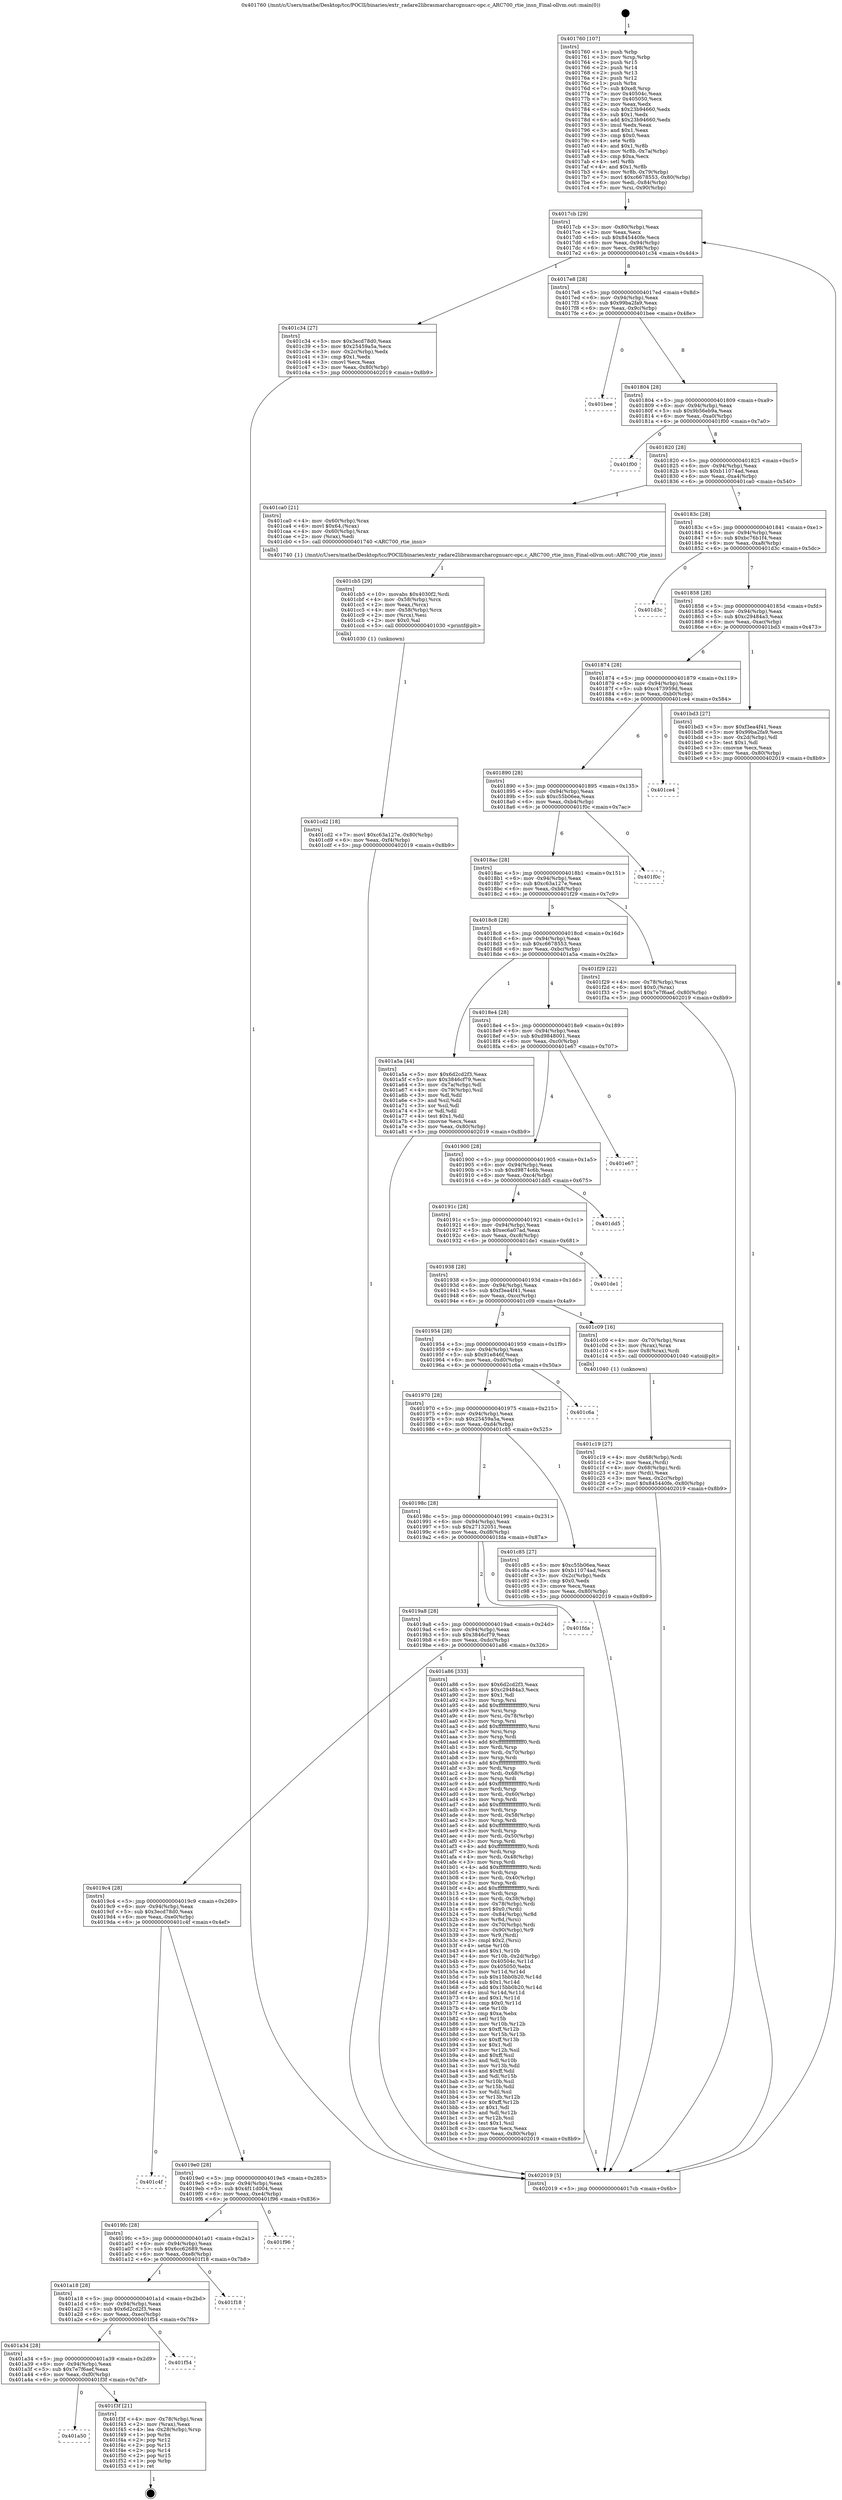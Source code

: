 digraph "0x401760" {
  label = "0x401760 (/mnt/c/Users/mathe/Desktop/tcc/POCII/binaries/extr_radare2librasmarcharcgnuarc-opc.c_ARC700_rtie_insn_Final-ollvm.out::main(0))"
  labelloc = "t"
  node[shape=record]

  Entry [label="",width=0.3,height=0.3,shape=circle,fillcolor=black,style=filled]
  "0x4017cb" [label="{
     0x4017cb [29]\l
     | [instrs]\l
     &nbsp;&nbsp;0x4017cb \<+3\>: mov -0x80(%rbp),%eax\l
     &nbsp;&nbsp;0x4017ce \<+2\>: mov %eax,%ecx\l
     &nbsp;&nbsp;0x4017d0 \<+6\>: sub $0x845440fe,%ecx\l
     &nbsp;&nbsp;0x4017d6 \<+6\>: mov %eax,-0x94(%rbp)\l
     &nbsp;&nbsp;0x4017dc \<+6\>: mov %ecx,-0x98(%rbp)\l
     &nbsp;&nbsp;0x4017e2 \<+6\>: je 0000000000401c34 \<main+0x4d4\>\l
  }"]
  "0x401c34" [label="{
     0x401c34 [27]\l
     | [instrs]\l
     &nbsp;&nbsp;0x401c34 \<+5\>: mov $0x3ecd78d0,%eax\l
     &nbsp;&nbsp;0x401c39 \<+5\>: mov $0x25459a5a,%ecx\l
     &nbsp;&nbsp;0x401c3e \<+3\>: mov -0x2c(%rbp),%edx\l
     &nbsp;&nbsp;0x401c41 \<+3\>: cmp $0x1,%edx\l
     &nbsp;&nbsp;0x401c44 \<+3\>: cmovl %ecx,%eax\l
     &nbsp;&nbsp;0x401c47 \<+3\>: mov %eax,-0x80(%rbp)\l
     &nbsp;&nbsp;0x401c4a \<+5\>: jmp 0000000000402019 \<main+0x8b9\>\l
  }"]
  "0x4017e8" [label="{
     0x4017e8 [28]\l
     | [instrs]\l
     &nbsp;&nbsp;0x4017e8 \<+5\>: jmp 00000000004017ed \<main+0x8d\>\l
     &nbsp;&nbsp;0x4017ed \<+6\>: mov -0x94(%rbp),%eax\l
     &nbsp;&nbsp;0x4017f3 \<+5\>: sub $0x99ba2fa9,%eax\l
     &nbsp;&nbsp;0x4017f8 \<+6\>: mov %eax,-0x9c(%rbp)\l
     &nbsp;&nbsp;0x4017fe \<+6\>: je 0000000000401bee \<main+0x48e\>\l
  }"]
  Exit [label="",width=0.3,height=0.3,shape=circle,fillcolor=black,style=filled,peripheries=2]
  "0x401bee" [label="{
     0x401bee\l
  }", style=dashed]
  "0x401804" [label="{
     0x401804 [28]\l
     | [instrs]\l
     &nbsp;&nbsp;0x401804 \<+5\>: jmp 0000000000401809 \<main+0xa9\>\l
     &nbsp;&nbsp;0x401809 \<+6\>: mov -0x94(%rbp),%eax\l
     &nbsp;&nbsp;0x40180f \<+5\>: sub $0x9b56eb9a,%eax\l
     &nbsp;&nbsp;0x401814 \<+6\>: mov %eax,-0xa0(%rbp)\l
     &nbsp;&nbsp;0x40181a \<+6\>: je 0000000000401f00 \<main+0x7a0\>\l
  }"]
  "0x401a50" [label="{
     0x401a50\l
  }", style=dashed]
  "0x401f00" [label="{
     0x401f00\l
  }", style=dashed]
  "0x401820" [label="{
     0x401820 [28]\l
     | [instrs]\l
     &nbsp;&nbsp;0x401820 \<+5\>: jmp 0000000000401825 \<main+0xc5\>\l
     &nbsp;&nbsp;0x401825 \<+6\>: mov -0x94(%rbp),%eax\l
     &nbsp;&nbsp;0x40182b \<+5\>: sub $0xb11074ad,%eax\l
     &nbsp;&nbsp;0x401830 \<+6\>: mov %eax,-0xa4(%rbp)\l
     &nbsp;&nbsp;0x401836 \<+6\>: je 0000000000401ca0 \<main+0x540\>\l
  }"]
  "0x401f3f" [label="{
     0x401f3f [21]\l
     | [instrs]\l
     &nbsp;&nbsp;0x401f3f \<+4\>: mov -0x78(%rbp),%rax\l
     &nbsp;&nbsp;0x401f43 \<+2\>: mov (%rax),%eax\l
     &nbsp;&nbsp;0x401f45 \<+4\>: lea -0x28(%rbp),%rsp\l
     &nbsp;&nbsp;0x401f49 \<+1\>: pop %rbx\l
     &nbsp;&nbsp;0x401f4a \<+2\>: pop %r12\l
     &nbsp;&nbsp;0x401f4c \<+2\>: pop %r13\l
     &nbsp;&nbsp;0x401f4e \<+2\>: pop %r14\l
     &nbsp;&nbsp;0x401f50 \<+2\>: pop %r15\l
     &nbsp;&nbsp;0x401f52 \<+1\>: pop %rbp\l
     &nbsp;&nbsp;0x401f53 \<+1\>: ret\l
  }"]
  "0x401ca0" [label="{
     0x401ca0 [21]\l
     | [instrs]\l
     &nbsp;&nbsp;0x401ca0 \<+4\>: mov -0x60(%rbp),%rax\l
     &nbsp;&nbsp;0x401ca4 \<+6\>: movl $0x64,(%rax)\l
     &nbsp;&nbsp;0x401caa \<+4\>: mov -0x60(%rbp),%rax\l
     &nbsp;&nbsp;0x401cae \<+2\>: mov (%rax),%edi\l
     &nbsp;&nbsp;0x401cb0 \<+5\>: call 0000000000401740 \<ARC700_rtie_insn\>\l
     | [calls]\l
     &nbsp;&nbsp;0x401740 \{1\} (/mnt/c/Users/mathe/Desktop/tcc/POCII/binaries/extr_radare2librasmarcharcgnuarc-opc.c_ARC700_rtie_insn_Final-ollvm.out::ARC700_rtie_insn)\l
  }"]
  "0x40183c" [label="{
     0x40183c [28]\l
     | [instrs]\l
     &nbsp;&nbsp;0x40183c \<+5\>: jmp 0000000000401841 \<main+0xe1\>\l
     &nbsp;&nbsp;0x401841 \<+6\>: mov -0x94(%rbp),%eax\l
     &nbsp;&nbsp;0x401847 \<+5\>: sub $0xbc76b1f4,%eax\l
     &nbsp;&nbsp;0x40184c \<+6\>: mov %eax,-0xa8(%rbp)\l
     &nbsp;&nbsp;0x401852 \<+6\>: je 0000000000401d3c \<main+0x5dc\>\l
  }"]
  "0x401a34" [label="{
     0x401a34 [28]\l
     | [instrs]\l
     &nbsp;&nbsp;0x401a34 \<+5\>: jmp 0000000000401a39 \<main+0x2d9\>\l
     &nbsp;&nbsp;0x401a39 \<+6\>: mov -0x94(%rbp),%eax\l
     &nbsp;&nbsp;0x401a3f \<+5\>: sub $0x7e7f6aef,%eax\l
     &nbsp;&nbsp;0x401a44 \<+6\>: mov %eax,-0xf0(%rbp)\l
     &nbsp;&nbsp;0x401a4a \<+6\>: je 0000000000401f3f \<main+0x7df\>\l
  }"]
  "0x401d3c" [label="{
     0x401d3c\l
  }", style=dashed]
  "0x401858" [label="{
     0x401858 [28]\l
     | [instrs]\l
     &nbsp;&nbsp;0x401858 \<+5\>: jmp 000000000040185d \<main+0xfd\>\l
     &nbsp;&nbsp;0x40185d \<+6\>: mov -0x94(%rbp),%eax\l
     &nbsp;&nbsp;0x401863 \<+5\>: sub $0xc29484a3,%eax\l
     &nbsp;&nbsp;0x401868 \<+6\>: mov %eax,-0xac(%rbp)\l
     &nbsp;&nbsp;0x40186e \<+6\>: je 0000000000401bd3 \<main+0x473\>\l
  }"]
  "0x401f54" [label="{
     0x401f54\l
  }", style=dashed]
  "0x401bd3" [label="{
     0x401bd3 [27]\l
     | [instrs]\l
     &nbsp;&nbsp;0x401bd3 \<+5\>: mov $0xf3ea4f41,%eax\l
     &nbsp;&nbsp;0x401bd8 \<+5\>: mov $0x99ba2fa9,%ecx\l
     &nbsp;&nbsp;0x401bdd \<+3\>: mov -0x2d(%rbp),%dl\l
     &nbsp;&nbsp;0x401be0 \<+3\>: test $0x1,%dl\l
     &nbsp;&nbsp;0x401be3 \<+3\>: cmovne %ecx,%eax\l
     &nbsp;&nbsp;0x401be6 \<+3\>: mov %eax,-0x80(%rbp)\l
     &nbsp;&nbsp;0x401be9 \<+5\>: jmp 0000000000402019 \<main+0x8b9\>\l
  }"]
  "0x401874" [label="{
     0x401874 [28]\l
     | [instrs]\l
     &nbsp;&nbsp;0x401874 \<+5\>: jmp 0000000000401879 \<main+0x119\>\l
     &nbsp;&nbsp;0x401879 \<+6\>: mov -0x94(%rbp),%eax\l
     &nbsp;&nbsp;0x40187f \<+5\>: sub $0xc473959d,%eax\l
     &nbsp;&nbsp;0x401884 \<+6\>: mov %eax,-0xb0(%rbp)\l
     &nbsp;&nbsp;0x40188a \<+6\>: je 0000000000401ce4 \<main+0x584\>\l
  }"]
  "0x401a18" [label="{
     0x401a18 [28]\l
     | [instrs]\l
     &nbsp;&nbsp;0x401a18 \<+5\>: jmp 0000000000401a1d \<main+0x2bd\>\l
     &nbsp;&nbsp;0x401a1d \<+6\>: mov -0x94(%rbp),%eax\l
     &nbsp;&nbsp;0x401a23 \<+5\>: sub $0x6d2cd2f3,%eax\l
     &nbsp;&nbsp;0x401a28 \<+6\>: mov %eax,-0xec(%rbp)\l
     &nbsp;&nbsp;0x401a2e \<+6\>: je 0000000000401f54 \<main+0x7f4\>\l
  }"]
  "0x401ce4" [label="{
     0x401ce4\l
  }", style=dashed]
  "0x401890" [label="{
     0x401890 [28]\l
     | [instrs]\l
     &nbsp;&nbsp;0x401890 \<+5\>: jmp 0000000000401895 \<main+0x135\>\l
     &nbsp;&nbsp;0x401895 \<+6\>: mov -0x94(%rbp),%eax\l
     &nbsp;&nbsp;0x40189b \<+5\>: sub $0xc55b06ea,%eax\l
     &nbsp;&nbsp;0x4018a0 \<+6\>: mov %eax,-0xb4(%rbp)\l
     &nbsp;&nbsp;0x4018a6 \<+6\>: je 0000000000401f0c \<main+0x7ac\>\l
  }"]
  "0x401f18" [label="{
     0x401f18\l
  }", style=dashed]
  "0x401f0c" [label="{
     0x401f0c\l
  }", style=dashed]
  "0x4018ac" [label="{
     0x4018ac [28]\l
     | [instrs]\l
     &nbsp;&nbsp;0x4018ac \<+5\>: jmp 00000000004018b1 \<main+0x151\>\l
     &nbsp;&nbsp;0x4018b1 \<+6\>: mov -0x94(%rbp),%eax\l
     &nbsp;&nbsp;0x4018b7 \<+5\>: sub $0xc63a127e,%eax\l
     &nbsp;&nbsp;0x4018bc \<+6\>: mov %eax,-0xb8(%rbp)\l
     &nbsp;&nbsp;0x4018c2 \<+6\>: je 0000000000401f29 \<main+0x7c9\>\l
  }"]
  "0x4019fc" [label="{
     0x4019fc [28]\l
     | [instrs]\l
     &nbsp;&nbsp;0x4019fc \<+5\>: jmp 0000000000401a01 \<main+0x2a1\>\l
     &nbsp;&nbsp;0x401a01 \<+6\>: mov -0x94(%rbp),%eax\l
     &nbsp;&nbsp;0x401a07 \<+5\>: sub $0x6cc62689,%eax\l
     &nbsp;&nbsp;0x401a0c \<+6\>: mov %eax,-0xe8(%rbp)\l
     &nbsp;&nbsp;0x401a12 \<+6\>: je 0000000000401f18 \<main+0x7b8\>\l
  }"]
  "0x401f29" [label="{
     0x401f29 [22]\l
     | [instrs]\l
     &nbsp;&nbsp;0x401f29 \<+4\>: mov -0x78(%rbp),%rax\l
     &nbsp;&nbsp;0x401f2d \<+6\>: movl $0x0,(%rax)\l
     &nbsp;&nbsp;0x401f33 \<+7\>: movl $0x7e7f6aef,-0x80(%rbp)\l
     &nbsp;&nbsp;0x401f3a \<+5\>: jmp 0000000000402019 \<main+0x8b9\>\l
  }"]
  "0x4018c8" [label="{
     0x4018c8 [28]\l
     | [instrs]\l
     &nbsp;&nbsp;0x4018c8 \<+5\>: jmp 00000000004018cd \<main+0x16d\>\l
     &nbsp;&nbsp;0x4018cd \<+6\>: mov -0x94(%rbp),%eax\l
     &nbsp;&nbsp;0x4018d3 \<+5\>: sub $0xc6678553,%eax\l
     &nbsp;&nbsp;0x4018d8 \<+6\>: mov %eax,-0xbc(%rbp)\l
     &nbsp;&nbsp;0x4018de \<+6\>: je 0000000000401a5a \<main+0x2fa\>\l
  }"]
  "0x401f96" [label="{
     0x401f96\l
  }", style=dashed]
  "0x401a5a" [label="{
     0x401a5a [44]\l
     | [instrs]\l
     &nbsp;&nbsp;0x401a5a \<+5\>: mov $0x6d2cd2f3,%eax\l
     &nbsp;&nbsp;0x401a5f \<+5\>: mov $0x3846cf79,%ecx\l
     &nbsp;&nbsp;0x401a64 \<+3\>: mov -0x7a(%rbp),%dl\l
     &nbsp;&nbsp;0x401a67 \<+4\>: mov -0x79(%rbp),%sil\l
     &nbsp;&nbsp;0x401a6b \<+3\>: mov %dl,%dil\l
     &nbsp;&nbsp;0x401a6e \<+3\>: and %sil,%dil\l
     &nbsp;&nbsp;0x401a71 \<+3\>: xor %sil,%dl\l
     &nbsp;&nbsp;0x401a74 \<+3\>: or %dl,%dil\l
     &nbsp;&nbsp;0x401a77 \<+4\>: test $0x1,%dil\l
     &nbsp;&nbsp;0x401a7b \<+3\>: cmovne %ecx,%eax\l
     &nbsp;&nbsp;0x401a7e \<+3\>: mov %eax,-0x80(%rbp)\l
     &nbsp;&nbsp;0x401a81 \<+5\>: jmp 0000000000402019 \<main+0x8b9\>\l
  }"]
  "0x4018e4" [label="{
     0x4018e4 [28]\l
     | [instrs]\l
     &nbsp;&nbsp;0x4018e4 \<+5\>: jmp 00000000004018e9 \<main+0x189\>\l
     &nbsp;&nbsp;0x4018e9 \<+6\>: mov -0x94(%rbp),%eax\l
     &nbsp;&nbsp;0x4018ef \<+5\>: sub $0xd9848001,%eax\l
     &nbsp;&nbsp;0x4018f4 \<+6\>: mov %eax,-0xc0(%rbp)\l
     &nbsp;&nbsp;0x4018fa \<+6\>: je 0000000000401e67 \<main+0x707\>\l
  }"]
  "0x402019" [label="{
     0x402019 [5]\l
     | [instrs]\l
     &nbsp;&nbsp;0x402019 \<+5\>: jmp 00000000004017cb \<main+0x6b\>\l
  }"]
  "0x401760" [label="{
     0x401760 [107]\l
     | [instrs]\l
     &nbsp;&nbsp;0x401760 \<+1\>: push %rbp\l
     &nbsp;&nbsp;0x401761 \<+3\>: mov %rsp,%rbp\l
     &nbsp;&nbsp;0x401764 \<+2\>: push %r15\l
     &nbsp;&nbsp;0x401766 \<+2\>: push %r14\l
     &nbsp;&nbsp;0x401768 \<+2\>: push %r13\l
     &nbsp;&nbsp;0x40176a \<+2\>: push %r12\l
     &nbsp;&nbsp;0x40176c \<+1\>: push %rbx\l
     &nbsp;&nbsp;0x40176d \<+7\>: sub $0xe8,%rsp\l
     &nbsp;&nbsp;0x401774 \<+7\>: mov 0x40504c,%eax\l
     &nbsp;&nbsp;0x40177b \<+7\>: mov 0x405050,%ecx\l
     &nbsp;&nbsp;0x401782 \<+2\>: mov %eax,%edx\l
     &nbsp;&nbsp;0x401784 \<+6\>: sub $0x23b94660,%edx\l
     &nbsp;&nbsp;0x40178a \<+3\>: sub $0x1,%edx\l
     &nbsp;&nbsp;0x40178d \<+6\>: add $0x23b94660,%edx\l
     &nbsp;&nbsp;0x401793 \<+3\>: imul %edx,%eax\l
     &nbsp;&nbsp;0x401796 \<+3\>: and $0x1,%eax\l
     &nbsp;&nbsp;0x401799 \<+3\>: cmp $0x0,%eax\l
     &nbsp;&nbsp;0x40179c \<+4\>: sete %r8b\l
     &nbsp;&nbsp;0x4017a0 \<+4\>: and $0x1,%r8b\l
     &nbsp;&nbsp;0x4017a4 \<+4\>: mov %r8b,-0x7a(%rbp)\l
     &nbsp;&nbsp;0x4017a8 \<+3\>: cmp $0xa,%ecx\l
     &nbsp;&nbsp;0x4017ab \<+4\>: setl %r8b\l
     &nbsp;&nbsp;0x4017af \<+4\>: and $0x1,%r8b\l
     &nbsp;&nbsp;0x4017b3 \<+4\>: mov %r8b,-0x79(%rbp)\l
     &nbsp;&nbsp;0x4017b7 \<+7\>: movl $0xc6678553,-0x80(%rbp)\l
     &nbsp;&nbsp;0x4017be \<+6\>: mov %edi,-0x84(%rbp)\l
     &nbsp;&nbsp;0x4017c4 \<+7\>: mov %rsi,-0x90(%rbp)\l
  }"]
  "0x4019e0" [label="{
     0x4019e0 [28]\l
     | [instrs]\l
     &nbsp;&nbsp;0x4019e0 \<+5\>: jmp 00000000004019e5 \<main+0x285\>\l
     &nbsp;&nbsp;0x4019e5 \<+6\>: mov -0x94(%rbp),%eax\l
     &nbsp;&nbsp;0x4019eb \<+5\>: sub $0x4f11d004,%eax\l
     &nbsp;&nbsp;0x4019f0 \<+6\>: mov %eax,-0xe4(%rbp)\l
     &nbsp;&nbsp;0x4019f6 \<+6\>: je 0000000000401f96 \<main+0x836\>\l
  }"]
  "0x401e67" [label="{
     0x401e67\l
  }", style=dashed]
  "0x401900" [label="{
     0x401900 [28]\l
     | [instrs]\l
     &nbsp;&nbsp;0x401900 \<+5\>: jmp 0000000000401905 \<main+0x1a5\>\l
     &nbsp;&nbsp;0x401905 \<+6\>: mov -0x94(%rbp),%eax\l
     &nbsp;&nbsp;0x40190b \<+5\>: sub $0xd9874c6b,%eax\l
     &nbsp;&nbsp;0x401910 \<+6\>: mov %eax,-0xc4(%rbp)\l
     &nbsp;&nbsp;0x401916 \<+6\>: je 0000000000401dd5 \<main+0x675\>\l
  }"]
  "0x401c4f" [label="{
     0x401c4f\l
  }", style=dashed]
  "0x401dd5" [label="{
     0x401dd5\l
  }", style=dashed]
  "0x40191c" [label="{
     0x40191c [28]\l
     | [instrs]\l
     &nbsp;&nbsp;0x40191c \<+5\>: jmp 0000000000401921 \<main+0x1c1\>\l
     &nbsp;&nbsp;0x401921 \<+6\>: mov -0x94(%rbp),%eax\l
     &nbsp;&nbsp;0x401927 \<+5\>: sub $0xec6a07ad,%eax\l
     &nbsp;&nbsp;0x40192c \<+6\>: mov %eax,-0xc8(%rbp)\l
     &nbsp;&nbsp;0x401932 \<+6\>: je 0000000000401de1 \<main+0x681\>\l
  }"]
  "0x401cd2" [label="{
     0x401cd2 [18]\l
     | [instrs]\l
     &nbsp;&nbsp;0x401cd2 \<+7\>: movl $0xc63a127e,-0x80(%rbp)\l
     &nbsp;&nbsp;0x401cd9 \<+6\>: mov %eax,-0xf4(%rbp)\l
     &nbsp;&nbsp;0x401cdf \<+5\>: jmp 0000000000402019 \<main+0x8b9\>\l
  }"]
  "0x401de1" [label="{
     0x401de1\l
  }", style=dashed]
  "0x401938" [label="{
     0x401938 [28]\l
     | [instrs]\l
     &nbsp;&nbsp;0x401938 \<+5\>: jmp 000000000040193d \<main+0x1dd\>\l
     &nbsp;&nbsp;0x40193d \<+6\>: mov -0x94(%rbp),%eax\l
     &nbsp;&nbsp;0x401943 \<+5\>: sub $0xf3ea4f41,%eax\l
     &nbsp;&nbsp;0x401948 \<+6\>: mov %eax,-0xcc(%rbp)\l
     &nbsp;&nbsp;0x40194e \<+6\>: je 0000000000401c09 \<main+0x4a9\>\l
  }"]
  "0x401cb5" [label="{
     0x401cb5 [29]\l
     | [instrs]\l
     &nbsp;&nbsp;0x401cb5 \<+10\>: movabs $0x4030f2,%rdi\l
     &nbsp;&nbsp;0x401cbf \<+4\>: mov -0x58(%rbp),%rcx\l
     &nbsp;&nbsp;0x401cc3 \<+2\>: mov %eax,(%rcx)\l
     &nbsp;&nbsp;0x401cc5 \<+4\>: mov -0x58(%rbp),%rcx\l
     &nbsp;&nbsp;0x401cc9 \<+2\>: mov (%rcx),%esi\l
     &nbsp;&nbsp;0x401ccb \<+2\>: mov $0x0,%al\l
     &nbsp;&nbsp;0x401ccd \<+5\>: call 0000000000401030 \<printf@plt\>\l
     | [calls]\l
     &nbsp;&nbsp;0x401030 \{1\} (unknown)\l
  }"]
  "0x401c09" [label="{
     0x401c09 [16]\l
     | [instrs]\l
     &nbsp;&nbsp;0x401c09 \<+4\>: mov -0x70(%rbp),%rax\l
     &nbsp;&nbsp;0x401c0d \<+3\>: mov (%rax),%rax\l
     &nbsp;&nbsp;0x401c10 \<+4\>: mov 0x8(%rax),%rdi\l
     &nbsp;&nbsp;0x401c14 \<+5\>: call 0000000000401040 \<atoi@plt\>\l
     | [calls]\l
     &nbsp;&nbsp;0x401040 \{1\} (unknown)\l
  }"]
  "0x401954" [label="{
     0x401954 [28]\l
     | [instrs]\l
     &nbsp;&nbsp;0x401954 \<+5\>: jmp 0000000000401959 \<main+0x1f9\>\l
     &nbsp;&nbsp;0x401959 \<+6\>: mov -0x94(%rbp),%eax\l
     &nbsp;&nbsp;0x40195f \<+5\>: sub $0x91e846f,%eax\l
     &nbsp;&nbsp;0x401964 \<+6\>: mov %eax,-0xd0(%rbp)\l
     &nbsp;&nbsp;0x40196a \<+6\>: je 0000000000401c6a \<main+0x50a\>\l
  }"]
  "0x401c19" [label="{
     0x401c19 [27]\l
     | [instrs]\l
     &nbsp;&nbsp;0x401c19 \<+4\>: mov -0x68(%rbp),%rdi\l
     &nbsp;&nbsp;0x401c1d \<+2\>: mov %eax,(%rdi)\l
     &nbsp;&nbsp;0x401c1f \<+4\>: mov -0x68(%rbp),%rdi\l
     &nbsp;&nbsp;0x401c23 \<+2\>: mov (%rdi),%eax\l
     &nbsp;&nbsp;0x401c25 \<+3\>: mov %eax,-0x2c(%rbp)\l
     &nbsp;&nbsp;0x401c28 \<+7\>: movl $0x845440fe,-0x80(%rbp)\l
     &nbsp;&nbsp;0x401c2f \<+5\>: jmp 0000000000402019 \<main+0x8b9\>\l
  }"]
  "0x401c6a" [label="{
     0x401c6a\l
  }", style=dashed]
  "0x401970" [label="{
     0x401970 [28]\l
     | [instrs]\l
     &nbsp;&nbsp;0x401970 \<+5\>: jmp 0000000000401975 \<main+0x215\>\l
     &nbsp;&nbsp;0x401975 \<+6\>: mov -0x94(%rbp),%eax\l
     &nbsp;&nbsp;0x40197b \<+5\>: sub $0x25459a5a,%eax\l
     &nbsp;&nbsp;0x401980 \<+6\>: mov %eax,-0xd4(%rbp)\l
     &nbsp;&nbsp;0x401986 \<+6\>: je 0000000000401c85 \<main+0x525\>\l
  }"]
  "0x4019c4" [label="{
     0x4019c4 [28]\l
     | [instrs]\l
     &nbsp;&nbsp;0x4019c4 \<+5\>: jmp 00000000004019c9 \<main+0x269\>\l
     &nbsp;&nbsp;0x4019c9 \<+6\>: mov -0x94(%rbp),%eax\l
     &nbsp;&nbsp;0x4019cf \<+5\>: sub $0x3ecd78d0,%eax\l
     &nbsp;&nbsp;0x4019d4 \<+6\>: mov %eax,-0xe0(%rbp)\l
     &nbsp;&nbsp;0x4019da \<+6\>: je 0000000000401c4f \<main+0x4ef\>\l
  }"]
  "0x401c85" [label="{
     0x401c85 [27]\l
     | [instrs]\l
     &nbsp;&nbsp;0x401c85 \<+5\>: mov $0xc55b06ea,%eax\l
     &nbsp;&nbsp;0x401c8a \<+5\>: mov $0xb11074ad,%ecx\l
     &nbsp;&nbsp;0x401c8f \<+3\>: mov -0x2c(%rbp),%edx\l
     &nbsp;&nbsp;0x401c92 \<+3\>: cmp $0x0,%edx\l
     &nbsp;&nbsp;0x401c95 \<+3\>: cmove %ecx,%eax\l
     &nbsp;&nbsp;0x401c98 \<+3\>: mov %eax,-0x80(%rbp)\l
     &nbsp;&nbsp;0x401c9b \<+5\>: jmp 0000000000402019 \<main+0x8b9\>\l
  }"]
  "0x40198c" [label="{
     0x40198c [28]\l
     | [instrs]\l
     &nbsp;&nbsp;0x40198c \<+5\>: jmp 0000000000401991 \<main+0x231\>\l
     &nbsp;&nbsp;0x401991 \<+6\>: mov -0x94(%rbp),%eax\l
     &nbsp;&nbsp;0x401997 \<+5\>: sub $0x27132051,%eax\l
     &nbsp;&nbsp;0x40199c \<+6\>: mov %eax,-0xd8(%rbp)\l
     &nbsp;&nbsp;0x4019a2 \<+6\>: je 0000000000401fda \<main+0x87a\>\l
  }"]
  "0x401a86" [label="{
     0x401a86 [333]\l
     | [instrs]\l
     &nbsp;&nbsp;0x401a86 \<+5\>: mov $0x6d2cd2f3,%eax\l
     &nbsp;&nbsp;0x401a8b \<+5\>: mov $0xc29484a3,%ecx\l
     &nbsp;&nbsp;0x401a90 \<+2\>: mov $0x1,%dl\l
     &nbsp;&nbsp;0x401a92 \<+3\>: mov %rsp,%rsi\l
     &nbsp;&nbsp;0x401a95 \<+4\>: add $0xfffffffffffffff0,%rsi\l
     &nbsp;&nbsp;0x401a99 \<+3\>: mov %rsi,%rsp\l
     &nbsp;&nbsp;0x401a9c \<+4\>: mov %rsi,-0x78(%rbp)\l
     &nbsp;&nbsp;0x401aa0 \<+3\>: mov %rsp,%rsi\l
     &nbsp;&nbsp;0x401aa3 \<+4\>: add $0xfffffffffffffff0,%rsi\l
     &nbsp;&nbsp;0x401aa7 \<+3\>: mov %rsi,%rsp\l
     &nbsp;&nbsp;0x401aaa \<+3\>: mov %rsp,%rdi\l
     &nbsp;&nbsp;0x401aad \<+4\>: add $0xfffffffffffffff0,%rdi\l
     &nbsp;&nbsp;0x401ab1 \<+3\>: mov %rdi,%rsp\l
     &nbsp;&nbsp;0x401ab4 \<+4\>: mov %rdi,-0x70(%rbp)\l
     &nbsp;&nbsp;0x401ab8 \<+3\>: mov %rsp,%rdi\l
     &nbsp;&nbsp;0x401abb \<+4\>: add $0xfffffffffffffff0,%rdi\l
     &nbsp;&nbsp;0x401abf \<+3\>: mov %rdi,%rsp\l
     &nbsp;&nbsp;0x401ac2 \<+4\>: mov %rdi,-0x68(%rbp)\l
     &nbsp;&nbsp;0x401ac6 \<+3\>: mov %rsp,%rdi\l
     &nbsp;&nbsp;0x401ac9 \<+4\>: add $0xfffffffffffffff0,%rdi\l
     &nbsp;&nbsp;0x401acd \<+3\>: mov %rdi,%rsp\l
     &nbsp;&nbsp;0x401ad0 \<+4\>: mov %rdi,-0x60(%rbp)\l
     &nbsp;&nbsp;0x401ad4 \<+3\>: mov %rsp,%rdi\l
     &nbsp;&nbsp;0x401ad7 \<+4\>: add $0xfffffffffffffff0,%rdi\l
     &nbsp;&nbsp;0x401adb \<+3\>: mov %rdi,%rsp\l
     &nbsp;&nbsp;0x401ade \<+4\>: mov %rdi,-0x58(%rbp)\l
     &nbsp;&nbsp;0x401ae2 \<+3\>: mov %rsp,%rdi\l
     &nbsp;&nbsp;0x401ae5 \<+4\>: add $0xfffffffffffffff0,%rdi\l
     &nbsp;&nbsp;0x401ae9 \<+3\>: mov %rdi,%rsp\l
     &nbsp;&nbsp;0x401aec \<+4\>: mov %rdi,-0x50(%rbp)\l
     &nbsp;&nbsp;0x401af0 \<+3\>: mov %rsp,%rdi\l
     &nbsp;&nbsp;0x401af3 \<+4\>: add $0xfffffffffffffff0,%rdi\l
     &nbsp;&nbsp;0x401af7 \<+3\>: mov %rdi,%rsp\l
     &nbsp;&nbsp;0x401afa \<+4\>: mov %rdi,-0x48(%rbp)\l
     &nbsp;&nbsp;0x401afe \<+3\>: mov %rsp,%rdi\l
     &nbsp;&nbsp;0x401b01 \<+4\>: add $0xfffffffffffffff0,%rdi\l
     &nbsp;&nbsp;0x401b05 \<+3\>: mov %rdi,%rsp\l
     &nbsp;&nbsp;0x401b08 \<+4\>: mov %rdi,-0x40(%rbp)\l
     &nbsp;&nbsp;0x401b0c \<+3\>: mov %rsp,%rdi\l
     &nbsp;&nbsp;0x401b0f \<+4\>: add $0xfffffffffffffff0,%rdi\l
     &nbsp;&nbsp;0x401b13 \<+3\>: mov %rdi,%rsp\l
     &nbsp;&nbsp;0x401b16 \<+4\>: mov %rdi,-0x38(%rbp)\l
     &nbsp;&nbsp;0x401b1a \<+4\>: mov -0x78(%rbp),%rdi\l
     &nbsp;&nbsp;0x401b1e \<+6\>: movl $0x0,(%rdi)\l
     &nbsp;&nbsp;0x401b24 \<+7\>: mov -0x84(%rbp),%r8d\l
     &nbsp;&nbsp;0x401b2b \<+3\>: mov %r8d,(%rsi)\l
     &nbsp;&nbsp;0x401b2e \<+4\>: mov -0x70(%rbp),%rdi\l
     &nbsp;&nbsp;0x401b32 \<+7\>: mov -0x90(%rbp),%r9\l
     &nbsp;&nbsp;0x401b39 \<+3\>: mov %r9,(%rdi)\l
     &nbsp;&nbsp;0x401b3c \<+3\>: cmpl $0x2,(%rsi)\l
     &nbsp;&nbsp;0x401b3f \<+4\>: setne %r10b\l
     &nbsp;&nbsp;0x401b43 \<+4\>: and $0x1,%r10b\l
     &nbsp;&nbsp;0x401b47 \<+4\>: mov %r10b,-0x2d(%rbp)\l
     &nbsp;&nbsp;0x401b4b \<+8\>: mov 0x40504c,%r11d\l
     &nbsp;&nbsp;0x401b53 \<+7\>: mov 0x405050,%ebx\l
     &nbsp;&nbsp;0x401b5a \<+3\>: mov %r11d,%r14d\l
     &nbsp;&nbsp;0x401b5d \<+7\>: sub $0x15bb0b20,%r14d\l
     &nbsp;&nbsp;0x401b64 \<+4\>: sub $0x1,%r14d\l
     &nbsp;&nbsp;0x401b68 \<+7\>: add $0x15bb0b20,%r14d\l
     &nbsp;&nbsp;0x401b6f \<+4\>: imul %r14d,%r11d\l
     &nbsp;&nbsp;0x401b73 \<+4\>: and $0x1,%r11d\l
     &nbsp;&nbsp;0x401b77 \<+4\>: cmp $0x0,%r11d\l
     &nbsp;&nbsp;0x401b7b \<+4\>: sete %r10b\l
     &nbsp;&nbsp;0x401b7f \<+3\>: cmp $0xa,%ebx\l
     &nbsp;&nbsp;0x401b82 \<+4\>: setl %r15b\l
     &nbsp;&nbsp;0x401b86 \<+3\>: mov %r10b,%r12b\l
     &nbsp;&nbsp;0x401b89 \<+4\>: xor $0xff,%r12b\l
     &nbsp;&nbsp;0x401b8d \<+3\>: mov %r15b,%r13b\l
     &nbsp;&nbsp;0x401b90 \<+4\>: xor $0xff,%r13b\l
     &nbsp;&nbsp;0x401b94 \<+3\>: xor $0x1,%dl\l
     &nbsp;&nbsp;0x401b97 \<+3\>: mov %r12b,%sil\l
     &nbsp;&nbsp;0x401b9a \<+4\>: and $0xff,%sil\l
     &nbsp;&nbsp;0x401b9e \<+3\>: and %dl,%r10b\l
     &nbsp;&nbsp;0x401ba1 \<+3\>: mov %r13b,%dil\l
     &nbsp;&nbsp;0x401ba4 \<+4\>: and $0xff,%dil\l
     &nbsp;&nbsp;0x401ba8 \<+3\>: and %dl,%r15b\l
     &nbsp;&nbsp;0x401bab \<+3\>: or %r10b,%sil\l
     &nbsp;&nbsp;0x401bae \<+3\>: or %r15b,%dil\l
     &nbsp;&nbsp;0x401bb1 \<+3\>: xor %dil,%sil\l
     &nbsp;&nbsp;0x401bb4 \<+3\>: or %r13b,%r12b\l
     &nbsp;&nbsp;0x401bb7 \<+4\>: xor $0xff,%r12b\l
     &nbsp;&nbsp;0x401bbb \<+3\>: or $0x1,%dl\l
     &nbsp;&nbsp;0x401bbe \<+3\>: and %dl,%r12b\l
     &nbsp;&nbsp;0x401bc1 \<+3\>: or %r12b,%sil\l
     &nbsp;&nbsp;0x401bc4 \<+4\>: test $0x1,%sil\l
     &nbsp;&nbsp;0x401bc8 \<+3\>: cmovne %ecx,%eax\l
     &nbsp;&nbsp;0x401bcb \<+3\>: mov %eax,-0x80(%rbp)\l
     &nbsp;&nbsp;0x401bce \<+5\>: jmp 0000000000402019 \<main+0x8b9\>\l
  }"]
  "0x401fda" [label="{
     0x401fda\l
  }", style=dashed]
  "0x4019a8" [label="{
     0x4019a8 [28]\l
     | [instrs]\l
     &nbsp;&nbsp;0x4019a8 \<+5\>: jmp 00000000004019ad \<main+0x24d\>\l
     &nbsp;&nbsp;0x4019ad \<+6\>: mov -0x94(%rbp),%eax\l
     &nbsp;&nbsp;0x4019b3 \<+5\>: sub $0x3846cf79,%eax\l
     &nbsp;&nbsp;0x4019b8 \<+6\>: mov %eax,-0xdc(%rbp)\l
     &nbsp;&nbsp;0x4019be \<+6\>: je 0000000000401a86 \<main+0x326\>\l
  }"]
  Entry -> "0x401760" [label=" 1"]
  "0x4017cb" -> "0x401c34" [label=" 1"]
  "0x4017cb" -> "0x4017e8" [label=" 8"]
  "0x401f3f" -> Exit [label=" 1"]
  "0x4017e8" -> "0x401bee" [label=" 0"]
  "0x4017e8" -> "0x401804" [label=" 8"]
  "0x401a34" -> "0x401a50" [label=" 0"]
  "0x401804" -> "0x401f00" [label=" 0"]
  "0x401804" -> "0x401820" [label=" 8"]
  "0x401a34" -> "0x401f3f" [label=" 1"]
  "0x401820" -> "0x401ca0" [label=" 1"]
  "0x401820" -> "0x40183c" [label=" 7"]
  "0x401a18" -> "0x401a34" [label=" 1"]
  "0x40183c" -> "0x401d3c" [label=" 0"]
  "0x40183c" -> "0x401858" [label=" 7"]
  "0x401a18" -> "0x401f54" [label=" 0"]
  "0x401858" -> "0x401bd3" [label=" 1"]
  "0x401858" -> "0x401874" [label=" 6"]
  "0x4019fc" -> "0x401a18" [label=" 1"]
  "0x401874" -> "0x401ce4" [label=" 0"]
  "0x401874" -> "0x401890" [label=" 6"]
  "0x4019fc" -> "0x401f18" [label=" 0"]
  "0x401890" -> "0x401f0c" [label=" 0"]
  "0x401890" -> "0x4018ac" [label=" 6"]
  "0x4019e0" -> "0x4019fc" [label=" 1"]
  "0x4018ac" -> "0x401f29" [label=" 1"]
  "0x4018ac" -> "0x4018c8" [label=" 5"]
  "0x4019e0" -> "0x401f96" [label=" 0"]
  "0x4018c8" -> "0x401a5a" [label=" 1"]
  "0x4018c8" -> "0x4018e4" [label=" 4"]
  "0x401a5a" -> "0x402019" [label=" 1"]
  "0x401760" -> "0x4017cb" [label=" 1"]
  "0x402019" -> "0x4017cb" [label=" 8"]
  "0x4019c4" -> "0x4019e0" [label=" 1"]
  "0x4018e4" -> "0x401e67" [label=" 0"]
  "0x4018e4" -> "0x401900" [label=" 4"]
  "0x4019c4" -> "0x401c4f" [label=" 0"]
  "0x401900" -> "0x401dd5" [label=" 0"]
  "0x401900" -> "0x40191c" [label=" 4"]
  "0x401f29" -> "0x402019" [label=" 1"]
  "0x40191c" -> "0x401de1" [label=" 0"]
  "0x40191c" -> "0x401938" [label=" 4"]
  "0x401cd2" -> "0x402019" [label=" 1"]
  "0x401938" -> "0x401c09" [label=" 1"]
  "0x401938" -> "0x401954" [label=" 3"]
  "0x401cb5" -> "0x401cd2" [label=" 1"]
  "0x401954" -> "0x401c6a" [label=" 0"]
  "0x401954" -> "0x401970" [label=" 3"]
  "0x401ca0" -> "0x401cb5" [label=" 1"]
  "0x401970" -> "0x401c85" [label=" 1"]
  "0x401970" -> "0x40198c" [label=" 2"]
  "0x401c34" -> "0x402019" [label=" 1"]
  "0x40198c" -> "0x401fda" [label=" 0"]
  "0x40198c" -> "0x4019a8" [label=" 2"]
  "0x401c19" -> "0x402019" [label=" 1"]
  "0x4019a8" -> "0x401a86" [label=" 1"]
  "0x4019a8" -> "0x4019c4" [label=" 1"]
  "0x401c85" -> "0x402019" [label=" 1"]
  "0x401a86" -> "0x402019" [label=" 1"]
  "0x401bd3" -> "0x402019" [label=" 1"]
  "0x401c09" -> "0x401c19" [label=" 1"]
}
